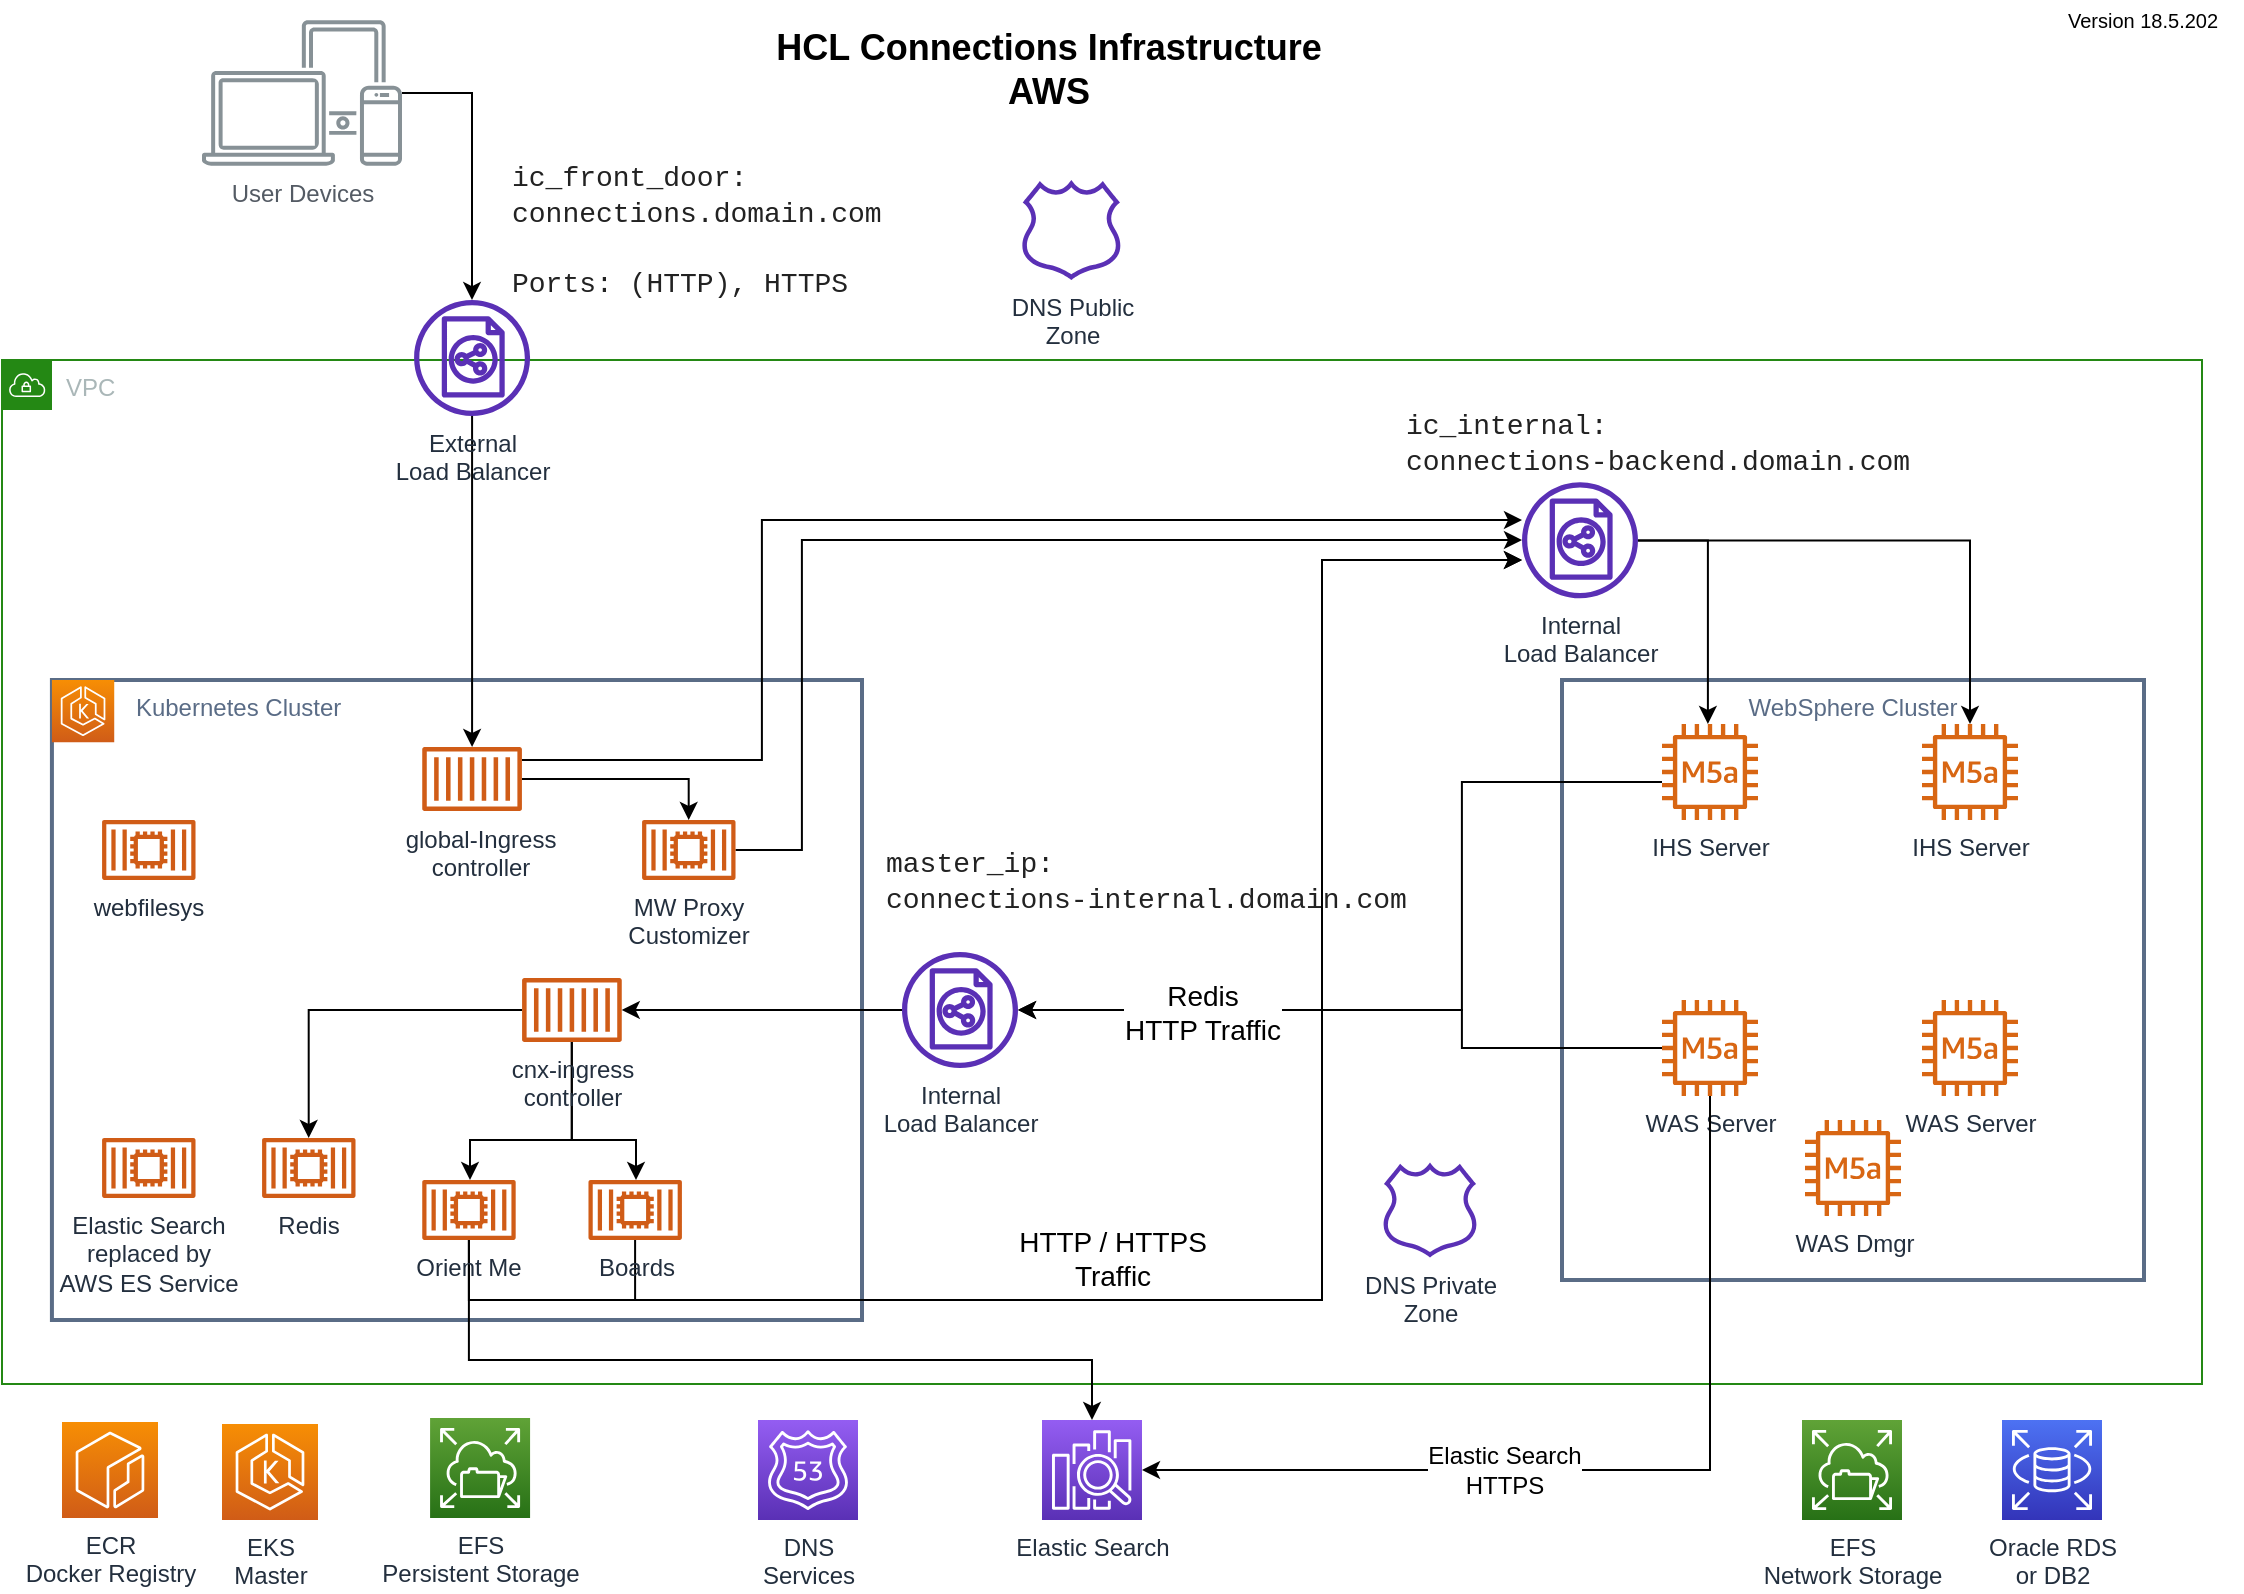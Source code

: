 <mxfile version="13.0.3" type="device"><diagram id="QYeYdDVEyakEJMxaB_WG" name="Page-1"><mxGraphModel dx="1422" dy="822" grid="1" gridSize="10" guides="1" tooltips="1" connect="1" arrows="1" fold="1" page="1" pageScale="1" pageWidth="1169" pageHeight="827" math="0" shadow="0"><root><mxCell id="0"/><mxCell id="1" parent="0"/><mxCell id="8726RKErLVUgxp1xa7y2-68" value="" style="group;align=left;spacingLeft=30;" parent="1" vertex="1" connectable="0"><mxGeometry x="64.96" y="300" width="1075.04" height="412" as="geometry"/></mxCell><mxCell id="8726RKErLVUgxp1xa7y2-8" value="VPC" style="points=[[0,0],[0.25,0],[0.5,0],[0.75,0],[1,0],[1,0.25],[1,0.5],[1,0.75],[1,1],[0.75,1],[0.5,1],[0.25,1],[0,1],[0,0.75],[0,0.5],[0,0.25]];outlineConnect=0;gradientColor=none;html=1;whiteSpace=wrap;fontSize=12;fontStyle=0;shape=mxgraph.aws4.group;grIcon=mxgraph.aws4.group_vpc;strokeColor=#248814;fillColor=none;verticalAlign=top;align=left;spacingLeft=30;fontColor=#AAB7B8;dashed=0;" parent="8726RKErLVUgxp1xa7y2-68" vertex="1"><mxGeometry x="-24.96" y="-100" width="1100" height="512" as="geometry"/></mxCell><mxCell id="8726RKErLVUgxp1xa7y2-9" value="Kubernetes Cluster" style="fillColor=none;strokeColor=#5A6C86;verticalAlign=top;fontStyle=0;fontColor=#5A6C86;spacing=2;spacingLeft=40;align=left;strokeWidth=2;" parent="8726RKErLVUgxp1xa7y2-68" vertex="1"><mxGeometry y="60" width="405.04" height="320" as="geometry"/></mxCell><mxCell id="8726RKErLVUgxp1xa7y2-3" value="" style="outlineConnect=0;fontColor=#232F3E;gradientColor=#F78E04;gradientDirection=north;fillColor=#D05C17;strokeColor=#ffffff;dashed=0;verticalLabelPosition=bottom;verticalAlign=top;align=center;html=1;fontSize=12;fontStyle=0;aspect=fixed;shape=mxgraph.aws4.resourceIcon;resIcon=mxgraph.aws4.eks;" parent="8726RKErLVUgxp1xa7y2-68" vertex="1"><mxGeometry y="60" width="31.157" height="31.157" as="geometry"/></mxCell><mxCell id="8726RKErLVUgxp1xa7y2-5" value="Internal&lt;br&gt;Load Balancer" style="outlineConnect=0;fontColor=#232F3E;gradientColor=none;fillColor=#5A30B5;strokeColor=none;dashed=0;verticalLabelPosition=bottom;verticalAlign=top;align=center;html=1;fontSize=12;fontStyle=0;aspect=fixed;pointerEvents=1;shape=mxgraph.aws4.classic_load_balancer;" parent="8726RKErLVUgxp1xa7y2-68" vertex="1"><mxGeometry x="425.04" y="196" width="58" height="58" as="geometry"/></mxCell><mxCell id="8726RKErLVUgxp1xa7y2-23" value="WebSphere Cluster" style="fillColor=none;strokeColor=#5A6C86;verticalAlign=top;fontStyle=0;fontColor=#5A6C86;strokeWidth=2;" parent="8726RKErLVUgxp1xa7y2-68" vertex="1"><mxGeometry x="755.04" y="60" width="291" height="300" as="geometry"/></mxCell><mxCell id="o5Rqf8Ijqi0ZkR3K_dZE-8" style="edgeStyle=orthogonalEdgeStyle;rounded=0;orthogonalLoop=1;jettySize=auto;html=1;" edge="1" parent="8726RKErLVUgxp1xa7y2-68" source="o5Rqf8Ijqi0ZkR3K_dZE-9" target="8726RKErLVUgxp1xa7y2-5"><mxGeometry relative="1" as="geometry"><mxPoint x="793.04" y="110.5" as="sourcePoint"/><Array as="points"><mxPoint x="705" y="111"/><mxPoint x="705" y="225"/></Array></mxGeometry></mxCell><mxCell id="8726RKErLVUgxp1xa7y2-40" style="edgeStyle=orthogonalEdgeStyle;rounded=0;orthogonalLoop=1;jettySize=auto;html=1;fontSize=10;fontColor=#000000;" parent="8726RKErLVUgxp1xa7y2-68" source="o5Rqf8Ijqi0ZkR3K_dZE-11" target="8726RKErLVUgxp1xa7y2-5" edge="1"><mxGeometry relative="1" as="geometry"><Array as="points"><mxPoint x="705" y="244"/><mxPoint x="705" y="225"/></Array><mxPoint x="823.04" y="250" as="sourcePoint"/></mxGeometry></mxCell><mxCell id="8726RKErLVUgxp1xa7y2-41" value="Redis&lt;br&gt;HTTP Traffic" style="text;html=1;align=center;verticalAlign=middle;resizable=0;points=[];labelBackgroundColor=#ffffff;fontSize=14;fontColor=#000000;" parent="8726RKErLVUgxp1xa7y2-40" vertex="1" connectable="0"><mxGeometry x="-0.386" y="-42" relative="1" as="geometry"><mxPoint x="-172" y="-14" as="offset"/></mxGeometry></mxCell><mxCell id="8726RKErLVUgxp1xa7y2-26" value="Internal&lt;br&gt;Load Balancer" style="outlineConnect=0;fontColor=#232F3E;gradientColor=none;fillColor=#5A30B5;strokeColor=none;dashed=0;verticalLabelPosition=bottom;verticalAlign=top;align=center;html=1;fontSize=12;fontStyle=0;aspect=fixed;pointerEvents=1;shape=mxgraph.aws4.classic_load_balancer;" parent="8726RKErLVUgxp1xa7y2-68" vertex="1"><mxGeometry x="735.04" y="-38.84" width="58" height="58" as="geometry"/></mxCell><mxCell id="8726RKErLVUgxp1xa7y2-37" style="edgeStyle=orthogonalEdgeStyle;rounded=0;orthogonalLoop=1;jettySize=auto;html=1;fontSize=10;fontColor=#000000;" parent="8726RKErLVUgxp1xa7y2-68" source="8726RKErLVUgxp1xa7y2-26" target="o5Rqf8Ijqi0ZkR3K_dZE-10" edge="1"><mxGeometry relative="1" as="geometry"><mxPoint x="960.04" y="98" as="targetPoint"/></mxGeometry></mxCell><mxCell id="8726RKErLVUgxp1xa7y2-38" style="edgeStyle=orthogonalEdgeStyle;rounded=0;orthogonalLoop=1;jettySize=auto;html=1;fontSize=10;fontColor=#000000;" parent="8726RKErLVUgxp1xa7y2-68" source="8726RKErLVUgxp1xa7y2-26" target="o5Rqf8Ijqi0ZkR3K_dZE-9" edge="1"><mxGeometry relative="1" as="geometry"><Array as="points"><mxPoint x="828" y="-10"/></Array><mxPoint x="828.04" y="98" as="targetPoint"/></mxGeometry></mxCell><mxCell id="LDAPKDRUfqOyqjlZIWqu-3" value="&lt;span style=&quot;color: rgb(34 , 34 , 34) ; font-size: 14px ; white-space: pre ; background-color: rgb(255 , 255 , 255)&quot;&gt;&lt;font face=&quot;Courier New&quot;&gt;ic_internal&lt;/font&gt;&lt;/span&gt;&lt;span style=&quot;color: rgb(34 , 34 , 34) ; font-size: 14px ; white-space: pre ; background-color: rgb(255 , 255 , 255)&quot;&gt;&lt;font face=&quot;Courier New&quot;&gt;:&lt;br&gt;connections-backend.domain.com&lt;/font&gt;&lt;font face=&quot;monaco, bitstream vera sans mono, lucida console, terminal, monospace&quot;&gt;&lt;br&gt;&lt;/font&gt;&lt;/span&gt;" style="text;html=1;strokeColor=none;fillColor=none;align=left;verticalAlign=middle;whiteSpace=wrap;rounded=0;" parent="8726RKErLVUgxp1xa7y2-68" vertex="1"><mxGeometry x="675.04" y="-78.84" width="280" height="40" as="geometry"/></mxCell><mxCell id="NR3hSg0Ct20qlxMBSQKd-1" style="edgeStyle=orthogonalEdgeStyle;rounded=0;orthogonalLoop=1;jettySize=auto;html=1;" parent="8726RKErLVUgxp1xa7y2-68" source="8726RKErLVUgxp1xa7y2-19" target="8726RKErLVUgxp1xa7y2-26" edge="1"><mxGeometry relative="1" as="geometry"><Array as="points"><mxPoint x="355" y="100"/><mxPoint x="355" y="-20"/></Array></mxGeometry></mxCell><mxCell id="o5Rqf8Ijqi0ZkR3K_dZE-1" style="edgeStyle=orthogonalEdgeStyle;rounded=0;orthogonalLoop=1;jettySize=auto;html=1;" edge="1" parent="8726RKErLVUgxp1xa7y2-68" source="8726RKErLVUgxp1xa7y2-19" target="8726RKErLVUgxp1xa7y2-44"><mxGeometry relative="1" as="geometry"/></mxCell><mxCell id="8726RKErLVUgxp1xa7y2-19" value="global-Ingress&lt;br&gt;controller" style="outlineConnect=0;fontColor=#232F3E;gradientColor=none;fillColor=#D05C17;strokeColor=none;dashed=0;verticalLabelPosition=bottom;verticalAlign=top;align=center;html=1;fontSize=12;fontStyle=0;aspect=fixed;pointerEvents=1;shape=mxgraph.aws4.container_1;spacingLeft=7;" parent="8726RKErLVUgxp1xa7y2-68" vertex="1"><mxGeometry x="185.12" y="93.5" width="49.92" height="32" as="geometry"/></mxCell><mxCell id="o5Rqf8Ijqi0ZkR3K_dZE-2" style="edgeStyle=orthogonalEdgeStyle;rounded=0;orthogonalLoop=1;jettySize=auto;html=1;" edge="1" parent="8726RKErLVUgxp1xa7y2-68" source="8726RKErLVUgxp1xa7y2-44" target="8726RKErLVUgxp1xa7y2-26"><mxGeometry relative="1" as="geometry"><Array as="points"><mxPoint x="375" y="145"/><mxPoint x="375" y="-10"/></Array></mxGeometry></mxCell><mxCell id="8726RKErLVUgxp1xa7y2-44" value="MW Proxy&lt;br&gt;Customizer" style="outlineConnect=0;fontColor=#232F3E;gradientColor=none;fillColor=#D05C17;strokeColor=none;dashed=0;verticalLabelPosition=bottom;verticalAlign=top;align=center;html=1;fontSize=12;fontStyle=0;aspect=fixed;pointerEvents=1;shape=mxgraph.aws4.container_2;" parent="8726RKErLVUgxp1xa7y2-68" vertex="1"><mxGeometry x="295.04" y="130" width="46.8" height="30" as="geometry"/></mxCell><mxCell id="8726RKErLVUgxp1xa7y2-55" value="Redis" style="outlineConnect=0;fontColor=#232F3E;gradientColor=none;fillColor=#D05C17;strokeColor=none;dashed=0;verticalLabelPosition=bottom;verticalAlign=top;align=center;html=1;fontSize=12;fontStyle=0;aspect=fixed;pointerEvents=1;shape=mxgraph.aws4.container_2;" parent="8726RKErLVUgxp1xa7y2-68" vertex="1"><mxGeometry x="105.04" y="289" width="46.8" height="30" as="geometry"/></mxCell><mxCell id="8726RKErLVUgxp1xa7y2-56" value="Elastic Search&lt;br&gt;replaced by&lt;br&gt;AWS ES Service" style="outlineConnect=0;fontColor=#232F3E;gradientColor=none;fillColor=#D05C17;strokeColor=none;dashed=0;verticalLabelPosition=bottom;verticalAlign=top;align=center;html=1;fontSize=12;fontStyle=0;aspect=fixed;pointerEvents=1;shape=mxgraph.aws4.container_2;" parent="8726RKErLVUgxp1xa7y2-68" vertex="1"><mxGeometry x="25.04" y="289" width="46.8" height="30" as="geometry"/></mxCell><mxCell id="8726RKErLVUgxp1xa7y2-71" value="DNS Private&lt;br&gt;Zone" style="outlineConnect=0;fontColor=#232F3E;gradientColor=none;fillColor=#5A30B5;strokeColor=none;dashed=0;verticalLabelPosition=bottom;verticalAlign=top;align=center;html=1;fontSize=12;fontStyle=0;aspect=fixed;pointerEvents=1;shape=mxgraph.aws4.hosted_zone;" parent="8726RKErLVUgxp1xa7y2-68" vertex="1"><mxGeometry x="665.04" y="301.31" width="48" height="47.38" as="geometry"/></mxCell><mxCell id="o5Rqf8Ijqi0ZkR3K_dZE-9" value="IHS Server" style="outlineConnect=0;fontColor=#232F3E;gradientColor=none;fillColor=#D86613;strokeColor=none;dashed=0;verticalLabelPosition=bottom;verticalAlign=top;align=center;html=1;fontSize=12;fontStyle=0;aspect=fixed;pointerEvents=1;shape=mxgraph.aws4.m5a_instance;" vertex="1" parent="8726RKErLVUgxp1xa7y2-68"><mxGeometry x="805.04" y="82" width="48" height="48" as="geometry"/></mxCell><mxCell id="o5Rqf8Ijqi0ZkR3K_dZE-10" value="IHS Server" style="outlineConnect=0;fontColor=#232F3E;gradientColor=none;fillColor=#D86613;strokeColor=none;dashed=0;verticalLabelPosition=bottom;verticalAlign=top;align=center;html=1;fontSize=12;fontStyle=0;aspect=fixed;pointerEvents=1;shape=mxgraph.aws4.m5a_instance;" vertex="1" parent="8726RKErLVUgxp1xa7y2-68"><mxGeometry x="935.04" y="82" width="48" height="48" as="geometry"/></mxCell><mxCell id="o5Rqf8Ijqi0ZkR3K_dZE-11" value="WAS Server" style="outlineConnect=0;fontColor=#232F3E;gradientColor=none;fillColor=#D86613;strokeColor=none;dashed=0;verticalLabelPosition=bottom;verticalAlign=top;align=center;html=1;fontSize=12;fontStyle=0;aspect=fixed;pointerEvents=1;shape=mxgraph.aws4.m5a_instance;" vertex="1" parent="8726RKErLVUgxp1xa7y2-68"><mxGeometry x="805.04" y="220" width="48" height="48" as="geometry"/></mxCell><mxCell id="o5Rqf8Ijqi0ZkR3K_dZE-12" value="WAS Server" style="outlineConnect=0;fontColor=#232F3E;gradientColor=none;fillColor=#D86613;strokeColor=none;dashed=0;verticalLabelPosition=bottom;verticalAlign=top;align=center;html=1;fontSize=12;fontStyle=0;aspect=fixed;pointerEvents=1;shape=mxgraph.aws4.m5a_instance;" vertex="1" parent="8726RKErLVUgxp1xa7y2-68"><mxGeometry x="935.04" y="220" width="48" height="48" as="geometry"/></mxCell><mxCell id="o5Rqf8Ijqi0ZkR3K_dZE-13" value="WAS Dmgr" style="outlineConnect=0;fontColor=#232F3E;gradientColor=none;fillColor=#D86613;strokeColor=none;dashed=0;verticalLabelPosition=bottom;verticalAlign=top;align=center;html=1;fontSize=12;fontStyle=0;aspect=fixed;pointerEvents=1;shape=mxgraph.aws4.m5a_instance;" vertex="1" parent="8726RKErLVUgxp1xa7y2-68"><mxGeometry x="876.54" y="280" width="48" height="48" as="geometry"/></mxCell><mxCell id="o5Rqf8Ijqi0ZkR3K_dZE-25" value="&lt;span style=&quot;color: rgb(34 , 34 , 34) ; font-size: 14px ; white-space: pre ; background-color: rgb(255 , 255 , 255)&quot;&gt;&lt;font face=&quot;Courier New&quot;&gt;master_ip&lt;/font&gt;&lt;/span&gt;&lt;span style=&quot;color: rgb(34 , 34 , 34) ; font-size: 14px ; white-space: pre ; background-color: rgb(255 , 255 , 255)&quot;&gt;&lt;font face=&quot;Courier New&quot;&gt;:&lt;br&gt;connections-internal.domain.com&lt;/font&gt;&lt;font face=&quot;monaco, bitstream vera sans mono, lucida console, terminal, monospace&quot;&gt;&lt;br&gt;&lt;/font&gt;&lt;/span&gt;" style="text;html=1;strokeColor=none;fillColor=none;align=left;verticalAlign=middle;whiteSpace=wrap;rounded=0;" vertex="1" parent="8726RKErLVUgxp1xa7y2-68"><mxGeometry x="415.04" y="140" width="280" height="40" as="geometry"/></mxCell><mxCell id="o5Rqf8Ijqi0ZkR3K_dZE-26" value="webfilesys" style="outlineConnect=0;fontColor=#232F3E;gradientColor=none;fillColor=#D05C17;strokeColor=none;dashed=0;verticalLabelPosition=bottom;verticalAlign=top;align=center;html=1;fontSize=12;fontStyle=0;aspect=fixed;pointerEvents=1;shape=mxgraph.aws4.container_2;" vertex="1" parent="8726RKErLVUgxp1xa7y2-68"><mxGeometry x="25.04" y="130" width="46.8" height="30" as="geometry"/></mxCell><mxCell id="8726RKErLVUgxp1xa7y2-34" style="edgeStyle=orthogonalEdgeStyle;rounded=0;orthogonalLoop=1;jettySize=auto;html=1;fontSize=10;fontColor=#000000;" parent="1" source="8726RKErLVUgxp1xa7y2-6" target="8726RKErLVUgxp1xa7y2-19" edge="1"><mxGeometry relative="1" as="geometry"/></mxCell><mxCell id="8726RKErLVUgxp1xa7y2-6" value="External&lt;br&gt;Load Balancer" style="outlineConnect=0;fontColor=#232F3E;gradientColor=none;fillColor=#5A30B5;strokeColor=none;dashed=0;verticalLabelPosition=bottom;verticalAlign=top;align=center;html=1;fontSize=12;fontStyle=0;aspect=fixed;pointerEvents=1;shape=mxgraph.aws4.classic_load_balancer;" parent="1" vertex="1"><mxGeometry x="246.04" y="170" width="58" height="58" as="geometry"/></mxCell><mxCell id="8726RKErLVUgxp1xa7y2-43" style="edgeStyle=orthogonalEdgeStyle;rounded=0;orthogonalLoop=1;jettySize=auto;html=1;fontSize=14;fontColor=#000000;" parent="1" source="8726RKErLVUgxp1xa7y2-10" target="8726RKErLVUgxp1xa7y2-6" edge="1"><mxGeometry relative="1" as="geometry"/></mxCell><mxCell id="8726RKErLVUgxp1xa7y2-10" value="User Devices" style="outlineConnect=0;gradientColor=none;fontColor=#545B64;strokeColor=none;fillColor=#879196;dashed=0;verticalLabelPosition=bottom;verticalAlign=top;align=center;html=1;fontSize=12;fontStyle=0;aspect=fixed;shape=mxgraph.aws4.illustration_devices;pointerEvents=1" parent="1" vertex="1"><mxGeometry x="140" y="30" width="100" height="73" as="geometry"/></mxCell><mxCell id="8726RKErLVUgxp1xa7y2-11" value="HCL Connections Infrastructure&lt;br&gt;AWS" style="text;html=1;resizable=0;autosize=1;align=center;verticalAlign=middle;points=[];fillColor=none;strokeColor=none;rounded=0;fontSize=18;fontStyle=1" parent="1" vertex="1"><mxGeometry x="418" y="30" width="290" height="50" as="geometry"/></mxCell><mxCell id="8726RKErLVUgxp1xa7y2-12" value="Version 18.5.202" style="text;html=1;resizable=0;autosize=1;align=center;verticalAlign=middle;points=[];fillColor=none;strokeColor=none;rounded=0;fontSize=10;" parent="1" vertex="1"><mxGeometry x="1060" y="20" width="100" height="20" as="geometry"/></mxCell><mxCell id="8726RKErLVUgxp1xa7y2-52" style="edgeStyle=orthogonalEdgeStyle;rounded=0;orthogonalLoop=1;jettySize=auto;html=1;fontSize=14;fontColor=#000000;" parent="1" source="8726RKErLVUgxp1xa7y2-61" target="8726RKErLVUgxp1xa7y2-26" edge="1"><mxGeometry relative="1" as="geometry"><Array as="points"><mxPoint x="357" y="670"/><mxPoint x="700" y="670"/><mxPoint x="700" y="300"/></Array></mxGeometry></mxCell><mxCell id="8726RKErLVUgxp1xa7y2-53" value="&amp;nbsp;HTTP / HTTPS&amp;nbsp;&lt;br&gt;Traffic" style="text;html=1;align=center;verticalAlign=middle;resizable=0;points=[];labelBackgroundColor=#ffffff;fontSize=14;fontColor=#000000;" parent="8726RKErLVUgxp1xa7y2-52" vertex="1" connectable="0"><mxGeometry x="0.137" relative="1" as="geometry"><mxPoint x="-105" y="85.26" as="offset"/></mxGeometry></mxCell><mxCell id="8726RKErLVUgxp1xa7y2-63" style="edgeStyle=orthogonalEdgeStyle;rounded=0;orthogonalLoop=1;jettySize=auto;html=1;fontSize=14;fontColor=#000000;" parent="1" source="8726RKErLVUgxp1xa7y2-20" target="8726RKErLVUgxp1xa7y2-54" edge="1"><mxGeometry relative="1" as="geometry"><Array as="points"><mxPoint x="325" y="590"/><mxPoint x="274" y="590"/></Array></mxGeometry></mxCell><mxCell id="8726RKErLVUgxp1xa7y2-64" style="edgeStyle=orthogonalEdgeStyle;rounded=0;orthogonalLoop=1;jettySize=auto;html=1;fontSize=14;fontColor=#000000;" parent="1" source="8726RKErLVUgxp1xa7y2-20" target="8726RKErLVUgxp1xa7y2-61" edge="1"><mxGeometry relative="1" as="geometry"><Array as="points"><mxPoint x="325" y="590"/><mxPoint x="357" y="590"/></Array></mxGeometry></mxCell><mxCell id="o5Rqf8Ijqi0ZkR3K_dZE-4" style="edgeStyle=orthogonalEdgeStyle;rounded=0;orthogonalLoop=1;jettySize=auto;html=1;" edge="1" parent="1" source="8726RKErLVUgxp1xa7y2-20" target="8726RKErLVUgxp1xa7y2-55"><mxGeometry relative="1" as="geometry"/></mxCell><mxCell id="8726RKErLVUgxp1xa7y2-20" value="cnx-ingress&lt;br&gt;controller" style="outlineConnect=0;fontColor=#232F3E;gradientColor=none;fillColor=#D05C17;strokeColor=none;dashed=0;verticalLabelPosition=bottom;verticalAlign=top;align=center;html=1;fontSize=12;fontStyle=0;aspect=fixed;pointerEvents=1;shape=mxgraph.aws4.container_1;" parent="1" vertex="1"><mxGeometry x="300" y="509" width="49.92" height="32" as="geometry"/></mxCell><mxCell id="o5Rqf8Ijqi0ZkR3K_dZE-7" style="edgeStyle=orthogonalEdgeStyle;rounded=0;orthogonalLoop=1;jettySize=auto;html=1;" edge="1" parent="1" source="8726RKErLVUgxp1xa7y2-54" target="8726RKErLVUgxp1xa7y2-26"><mxGeometry relative="1" as="geometry"><Array as="points"><mxPoint x="274" y="670"/><mxPoint x="700" y="670"/><mxPoint x="700" y="300"/></Array></mxGeometry></mxCell><mxCell id="o5Rqf8Ijqi0ZkR3K_dZE-24" style="edgeStyle=orthogonalEdgeStyle;rounded=0;orthogonalLoop=1;jettySize=auto;html=1;fontSize=12;" edge="1" parent="1" source="8726RKErLVUgxp1xa7y2-54" target="o5Rqf8Ijqi0ZkR3K_dZE-14"><mxGeometry relative="1" as="geometry"><Array as="points"><mxPoint x="274" y="700"/><mxPoint x="585" y="700"/></Array></mxGeometry></mxCell><mxCell id="8726RKErLVUgxp1xa7y2-54" value="Orient Me" style="outlineConnect=0;fontColor=#232F3E;gradientColor=none;fillColor=#D05C17;strokeColor=none;dashed=0;verticalLabelPosition=bottom;verticalAlign=top;align=center;html=1;fontSize=12;fontStyle=0;aspect=fixed;pointerEvents=1;shape=mxgraph.aws4.container_2;" parent="1" vertex="1"><mxGeometry x="250.08" y="610" width="46.8" height="30" as="geometry"/></mxCell><mxCell id="8726RKErLVUgxp1xa7y2-61" value="Boards" style="outlineConnect=0;fontColor=#232F3E;gradientColor=none;fillColor=#D05C17;strokeColor=none;dashed=0;verticalLabelPosition=bottom;verticalAlign=top;align=center;html=1;fontSize=12;fontStyle=0;aspect=fixed;pointerEvents=1;shape=mxgraph.aws4.container_2;" parent="1" vertex="1"><mxGeometry x="333.2" y="610" width="46.8" height="30" as="geometry"/></mxCell><mxCell id="8726RKErLVUgxp1xa7y2-70" value="DNS Public&lt;br&gt;Zone" style="outlineConnect=0;fontColor=#232F3E;gradientColor=none;fillColor=#5A30B5;strokeColor=none;dashed=0;verticalLabelPosition=bottom;verticalAlign=top;align=center;html=1;fontSize=12;fontStyle=0;aspect=fixed;pointerEvents=1;shape=mxgraph.aws4.hosted_zone;" parent="1" vertex="1"><mxGeometry x="549.35" y="110" width="50.65" height="50" as="geometry"/></mxCell><mxCell id="8726RKErLVUgxp1xa7y2-72" value="DNS&lt;br&gt;Services" style="outlineConnect=0;fontColor=#232F3E;gradientColor=#945DF2;gradientDirection=north;fillColor=#5A30B5;strokeColor=#ffffff;dashed=0;verticalLabelPosition=bottom;verticalAlign=top;align=center;html=1;fontSize=12;fontStyle=0;aspect=fixed;shape=mxgraph.aws4.resourceIcon;resIcon=mxgraph.aws4.route_53;" parent="1" vertex="1"><mxGeometry x="418" y="730" width="50" height="50" as="geometry"/></mxCell><mxCell id="LDAPKDRUfqOyqjlZIWqu-1" value="&lt;span style=&quot;color: rgb(34 , 34 , 34) ; font-size: 14px ; white-space: pre ; background-color: rgb(255 , 255 , 255)&quot;&gt;&lt;font face=&quot;Courier New&quot;&gt;ic_front_door:&lt;br&gt;connections.domain.com&lt;br&gt;&lt;br&gt;Ports: (HTTP), HTTPS&lt;/font&gt;&lt;font face=&quot;monaco, bitstream vera sans mono, lucida console, terminal, monospace&quot;&gt;&lt;br&gt;&lt;/font&gt;&lt;/span&gt;" style="text;html=1;strokeColor=none;fillColor=none;align=left;verticalAlign=middle;whiteSpace=wrap;rounded=0;" parent="1" vertex="1"><mxGeometry x="293" y="110" width="197" height="50" as="geometry"/></mxCell><mxCell id="o5Rqf8Ijqi0ZkR3K_dZE-3" style="edgeStyle=orthogonalEdgeStyle;rounded=0;orthogonalLoop=1;jettySize=auto;html=1;" edge="1" parent="1" source="8726RKErLVUgxp1xa7y2-5" target="8726RKErLVUgxp1xa7y2-20"><mxGeometry relative="1" as="geometry"/></mxCell><mxCell id="o5Rqf8Ijqi0ZkR3K_dZE-14" value="Elastic Search" style="outlineConnect=0;fontColor=#232F3E;gradientColor=#945DF2;gradientDirection=north;fillColor=#5A30B5;strokeColor=#ffffff;dashed=0;verticalLabelPosition=bottom;verticalAlign=top;align=center;html=1;fontSize=12;fontStyle=0;aspect=fixed;shape=mxgraph.aws4.resourceIcon;resIcon=mxgraph.aws4.elasticsearch_service;" vertex="1" parent="1"><mxGeometry x="560" y="730" width="50" height="50" as="geometry"/></mxCell><mxCell id="o5Rqf8Ijqi0ZkR3K_dZE-15" style="edgeStyle=orthogonalEdgeStyle;rounded=0;orthogonalLoop=1;jettySize=auto;html=1;" edge="1" parent="1" source="o5Rqf8Ijqi0ZkR3K_dZE-11" target="o5Rqf8Ijqi0ZkR3K_dZE-14"><mxGeometry relative="1" as="geometry"><Array as="points"><mxPoint x="894" y="755"/></Array></mxGeometry></mxCell><mxCell id="o5Rqf8Ijqi0ZkR3K_dZE-16" value="Elastic Search&lt;br&gt;HTTPS" style="edgeLabel;html=1;align=center;verticalAlign=middle;resizable=0;points=[];fontSize=12;" vertex="1" connectable="0" parent="o5Rqf8Ijqi0ZkR3K_dZE-15"><mxGeometry x="0.231" relative="1" as="geometry"><mxPoint as="offset"/></mxGeometry></mxCell><mxCell id="o5Rqf8Ijqi0ZkR3K_dZE-19" value="EFS&lt;br&gt;Network Storage" style="outlineConnect=0;fontColor=#232F3E;gradientColor=#60A337;gradientDirection=north;fillColor=#277116;strokeColor=#ffffff;dashed=0;verticalLabelPosition=bottom;verticalAlign=top;align=center;html=1;fontSize=12;fontStyle=0;aspect=fixed;shape=mxgraph.aws4.resourceIcon;resIcon=mxgraph.aws4.elastic_file_system;" vertex="1" parent="1"><mxGeometry x="940" y="730" width="50" height="50" as="geometry"/></mxCell><mxCell id="o5Rqf8Ijqi0ZkR3K_dZE-20" value="EFS&lt;br&gt;Persistent Storage" style="outlineConnect=0;fontColor=#232F3E;gradientColor=#60A337;gradientDirection=north;fillColor=#277116;strokeColor=#ffffff;dashed=0;verticalLabelPosition=bottom;verticalAlign=top;align=center;html=1;fontSize=12;fontStyle=0;aspect=fixed;shape=mxgraph.aws4.resourceIcon;resIcon=mxgraph.aws4.elastic_file_system;" vertex="1" parent="1"><mxGeometry x="254.04" y="729" width="50" height="50" as="geometry"/></mxCell><mxCell id="o5Rqf8Ijqi0ZkR3K_dZE-21" value="Oracle RDS&lt;br&gt;or DB2" style="outlineConnect=0;fontColor=#232F3E;gradientColor=#4D72F3;gradientDirection=north;fillColor=#3334B9;strokeColor=#ffffff;dashed=0;verticalLabelPosition=bottom;verticalAlign=top;align=center;html=1;fontSize=12;fontStyle=0;aspect=fixed;shape=mxgraph.aws4.resourceIcon;resIcon=mxgraph.aws4.rds;" vertex="1" parent="1"><mxGeometry x="1040" y="730" width="50" height="50" as="geometry"/></mxCell><mxCell id="o5Rqf8Ijqi0ZkR3K_dZE-22" value="ECR&lt;br&gt;Docker Registry" style="outlineConnect=0;fontColor=#232F3E;gradientColor=#F78E04;gradientDirection=north;fillColor=#D05C17;strokeColor=#ffffff;dashed=0;verticalLabelPosition=bottom;verticalAlign=top;align=center;html=1;fontSize=12;fontStyle=0;aspect=fixed;shape=mxgraph.aws4.resourceIcon;resIcon=mxgraph.aws4.ecr;" vertex="1" parent="1"><mxGeometry x="70" y="731" width="48" height="48" as="geometry"/></mxCell><mxCell id="o5Rqf8Ijqi0ZkR3K_dZE-23" value="EKS&lt;br&gt;Master" style="outlineConnect=0;fontColor=#232F3E;gradientColor=#F78E04;gradientDirection=north;fillColor=#D05C17;strokeColor=#ffffff;dashed=0;verticalLabelPosition=bottom;verticalAlign=top;align=center;html=1;fontSize=12;fontStyle=0;aspect=fixed;shape=mxgraph.aws4.resourceIcon;resIcon=mxgraph.aws4.eks;" vertex="1" parent="1"><mxGeometry x="150" y="732" width="48" height="48" as="geometry"/></mxCell></root></mxGraphModel></diagram></mxfile>